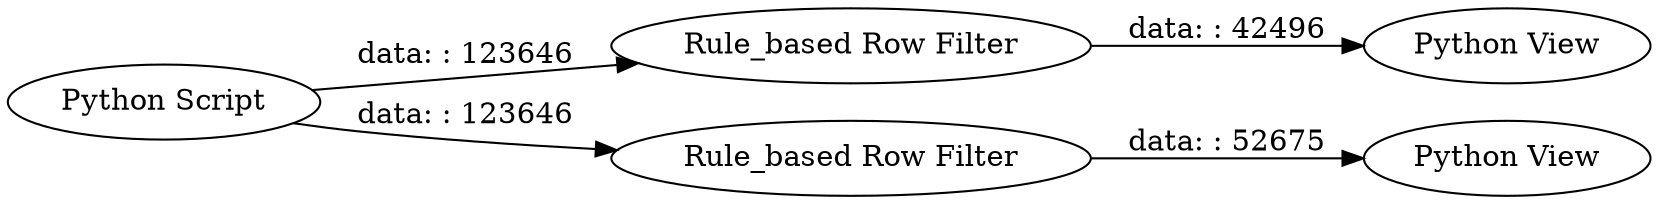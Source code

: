 digraph {
	"3390373446788931634_6" [label="Python Script"]
	"3390373446788931634_19" [label="Python View"]
	"3390373446788931634_21" [label="Python View"]
	"3390373446788931634_20" [label="Rule_based Row Filter"]
	"3390373446788931634_22" [label="Rule_based Row Filter"]
	"3390373446788931634_22" -> "3390373446788931634_21" [label="data: : 52675"]
	"3390373446788931634_20" -> "3390373446788931634_19" [label="data: : 42496"]
	"3390373446788931634_6" -> "3390373446788931634_22" [label="data: : 123646"]
	"3390373446788931634_6" -> "3390373446788931634_20" [label="data: : 123646"]
	rankdir=LR
}
